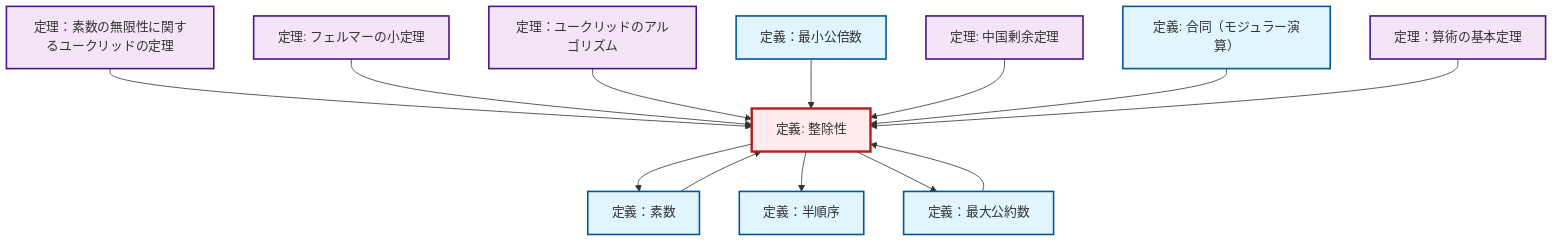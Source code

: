 graph TD
    classDef definition fill:#e1f5fe,stroke:#01579b,stroke-width:2px
    classDef theorem fill:#f3e5f5,stroke:#4a148c,stroke-width:2px
    classDef axiom fill:#fff3e0,stroke:#e65100,stroke-width:2px
    classDef example fill:#e8f5e9,stroke:#1b5e20,stroke-width:2px
    classDef current fill:#ffebee,stroke:#b71c1c,stroke-width:3px
    def-divisibility["定義: 整除性"]:::definition
    thm-euclid-infinitude-primes["定理：素数の無限性に関するユークリッドの定理"]:::theorem
    thm-chinese-remainder["定理: 中国剰余定理"]:::theorem
    def-lcm["定義：最小公倍数"]:::definition
    thm-euclidean-algorithm["定理：ユークリッドのアルゴリズム"]:::theorem
    thm-fundamental-arithmetic["定理：算術の基本定理"]:::theorem
    def-congruence["定義: 合同（モジュラー演算）"]:::definition
    def-gcd["定義：最大公約数"]:::definition
    thm-fermat-little["定理: フェルマーの小定理"]:::theorem
    def-prime["定義：素数"]:::definition
    def-partial-order["定義：半順序"]:::definition
    def-divisibility --> def-prime
    thm-euclid-infinitude-primes --> def-divisibility
    thm-fermat-little --> def-divisibility
    thm-euclidean-algorithm --> def-divisibility
    def-gcd --> def-divisibility
    def-lcm --> def-divisibility
    thm-chinese-remainder --> def-divisibility
    def-prime --> def-divisibility
    def-divisibility --> def-partial-order
    def-congruence --> def-divisibility
    def-divisibility --> def-gcd
    thm-fundamental-arithmetic --> def-divisibility
    class def-divisibility current